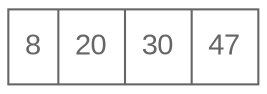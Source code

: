 digraph BST {
  node [fontname="Arial", shape=record];

	82030 [label="8| 20| 30| 47" color=grey40, fontcolor=grey40];

	/* 2039 [label="9, 20, 39", shape=oval color=grey40, fontcolor=grey40]; */
	/* 818[label="8, 18", shape=oval ] */
	/* 2039->818; */
	/* 2039->30 */
	/* 4047[label="40, 47", shape=oval] */
	/* 2039->4047; */
}
